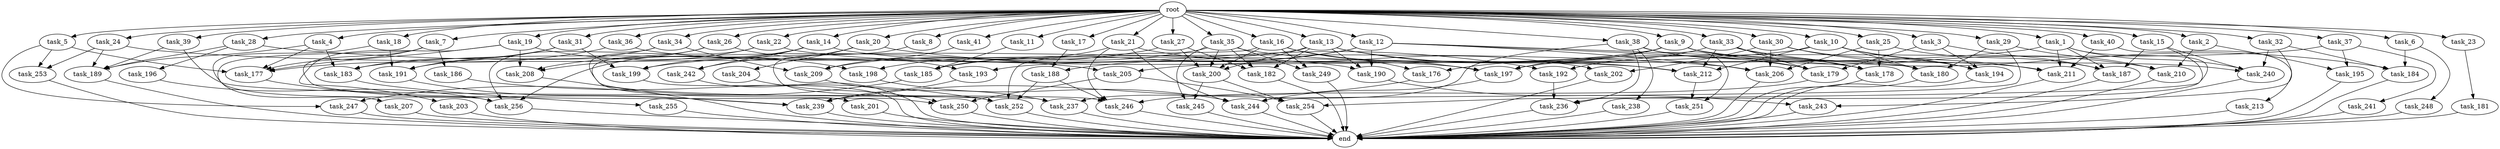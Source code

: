 digraph G {
  task_8 [size="102.400000"];
  task_239 [size="184683593728.000000"];
  task_252 [size="84181359001.600006"];
  task_189 [size="221620312473.600006"];
  task_17 [size="102.400000"];
  task_204 [size="13743895347.200001"];
  task_242 [size="35218731827.200005"];
  task_35 [size="102.400000"];
  task_26 [size="102.400000"];
  task_15 [size="102.400000"];
  task_178 [size="148605868441.600006"];
  task_251 [size="91053306675.200012"];
  task_209 [size="116823110451.200012"];
  task_211 [size="146028888064.000000"];
  task_255 [size="21474836480.000000"];
  task_206 [size="102220221644.800003"];
  task_33 [size="102.400000"];
  task_186 [size="13743895347.200001"];
  task_205 [size="77309411328.000000"];
  task_241 [size="42090679500.800003"];
  task_176 [size="85899345920.000000"];
  task_13 [size="102.400000"];
  task_22 [size="102.400000"];
  task_208 [size="86758339379.200012"];
  task_5 [size="102.400000"];
  task_36 [size="102.400000"];
  task_200 [size="173516678758.400024"];
  task_201 [size="30923764531.200001"];
  task_6 [size="102.400000"];
  task_7 [size="102.400000"];
  task_240 [size="163208757248.000000"];
  task_30 [size="102.400000"];
  task_3 [size="102.400000"];
  task_179 [size="149464861900.800018"];
  task_187 [size="134861973094.400009"];
  task_188 [size="93630287052.800003"];
  task_236 [size="176952652595.200012"];
  task_183 [size="241377162035.200012"];
  task_193 [size="68719476736.000000"];
  task_41 [size="102.400000"];
  task_16 [size="102.400000"];
  task_191 [size="148605868441.600006"];
  task_27 [size="102.400000"];
  task_253 [size="127990025420.800003"];
  task_202 [size="42949672960.000000"];
  root [size="0.000000"];
  task_182 [size="142592914227.200012"];
  task_245 [size="84181359001.600006"];
  task_12 [size="102.400000"];
  task_21 [size="102.400000"];
  task_18 [size="102.400000"];
  task_180 [size="102220221644.800003"];
  task_31 [size="102.400000"];
  task_244 [size="109092169318.400009"];
  task_9 [size="102.400000"];
  task_237 [size="90194313216.000000"];
  task_192 [size="68719476736.000000"];
  task_28 [size="102.400000"];
  task_250 [size="63565515980.800003"];
  task_247 [size="93630287052.800003"];
  task_29 [size="102.400000"];
  task_185 [size="42949672960.000000"];
  task_34 [size="102.400000"];
  task_39 [size="102.400000"];
  task_238 [size="21474836480.000000"];
  task_10 [size="102.400000"];
  task_212 [size="176952652595.200012"];
  task_181 [size="3435973836.800000"];
  task_177 [size="297211736883.200012"];
  task_194 [size="55834574848.000000"];
  task_2 [size="102.400000"];
  end [size="0.000000"];
  task_184 [size="66142496358.400002"];
  task_197 [size="158913789952.000000"];
  task_38 [size="102.400000"];
  task_213 [size="3435973836.800000"];
  task_14 [size="102.400000"];
  task_210 [size="110810156236.800003"];
  task_24 [size="102.400000"];
  task_198 [size="84181359001.600006"];
  task_195 [size="55834574848.000000"];
  task_243 [size="77309411328.000000"];
  task_19 [size="102.400000"];
  task_32 [size="102.400000"];
  task_196 [size="7730941132.800000"];
  task_25 [size="102.400000"];
  task_4 [size="102.400000"];
  task_40 [size="102.400000"];
  task_207 [size="13743895347.200001"];
  task_254 [size="115105123532.800003"];
  task_23 [size="102.400000"];
  task_37 [size="102.400000"];
  task_256 [size="115105123532.800003"];
  task_1 [size="102.400000"];
  task_190 [size="146887881523.200012"];
  task_249 [size="73014444032.000000"];
  task_20 [size="102.400000"];
  task_246 [size="136579960012.800003"];
  task_203 [size="42090679500.800003"];
  task_199 [size="138297946931.200012"];
  task_11 [size="102.400000"];
  task_248 [size="3435973836.800000"];

  task_8 -> task_252 [size="33554432.000000"];
  task_239 -> end [size="1.000000"];
  task_252 -> end [size="1.000000"];
  task_189 -> end [size="1.000000"];
  task_17 -> task_188 [size="838860800.000000"];
  task_204 -> task_250 [size="75497472.000000"];
  task_242 -> end [size="1.000000"];
  task_35 -> task_249 [size="411041792.000000"];
  task_35 -> task_211 [size="411041792.000000"];
  task_35 -> task_200 [size="411041792.000000"];
  task_35 -> task_245 [size="411041792.000000"];
  task_35 -> task_198 [size="411041792.000000"];
  task_35 -> task_182 [size="411041792.000000"];
  task_26 -> task_208 [size="134217728.000000"];
  task_26 -> task_237 [size="134217728.000000"];
  task_26 -> task_193 [size="134217728.000000"];
  task_15 -> task_187 [size="301989888.000000"];
  task_15 -> task_240 [size="301989888.000000"];
  task_15 -> task_254 [size="301989888.000000"];
  task_178 -> end [size="1.000000"];
  task_251 -> end [size="1.000000"];
  task_209 -> task_237 [size="536870912.000000"];
  task_211 -> end [size="1.000000"];
  task_255 -> end [size="1.000000"];
  task_206 -> end [size="1.000000"];
  task_33 -> task_184 [size="536870912.000000"];
  task_33 -> task_192 [size="536870912.000000"];
  task_33 -> task_179 [size="536870912.000000"];
  task_33 -> task_178 [size="536870912.000000"];
  task_33 -> task_212 [size="536870912.000000"];
  task_186 -> task_252 [size="411041792.000000"];
  task_205 -> task_250 [size="411041792.000000"];
  task_205 -> task_254 [size="411041792.000000"];
  task_241 -> end [size="1.000000"];
  task_176 -> task_239 [size="679477248.000000"];
  task_13 -> task_190 [size="679477248.000000"];
  task_13 -> task_212 [size="679477248.000000"];
  task_13 -> task_179 [size="679477248.000000"];
  task_13 -> task_183 [size="679477248.000000"];
  task_13 -> task_200 [size="679477248.000000"];
  task_13 -> task_182 [size="679477248.000000"];
  task_22 -> task_201 [size="301989888.000000"];
  task_22 -> task_197 [size="301989888.000000"];
  task_22 -> task_208 [size="301989888.000000"];
  task_208 -> end [size="1.000000"];
  task_5 -> task_253 [size="838860800.000000"];
  task_5 -> task_177 [size="838860800.000000"];
  task_5 -> task_247 [size="838860800.000000"];
  task_36 -> task_190 [size="679477248.000000"];
  task_36 -> task_177 [size="679477248.000000"];
  task_200 -> task_245 [size="411041792.000000"];
  task_200 -> task_254 [size="411041792.000000"];
  task_201 -> end [size="1.000000"];
  task_6 -> task_184 [size="33554432.000000"];
  task_6 -> task_248 [size="33554432.000000"];
  task_7 -> task_250 [size="134217728.000000"];
  task_7 -> task_207 [size="134217728.000000"];
  task_7 -> task_177 [size="134217728.000000"];
  task_7 -> task_186 [size="134217728.000000"];
  task_240 -> end [size="1.000000"];
  task_30 -> task_194 [size="209715200.000000"];
  task_30 -> task_202 [size="209715200.000000"];
  task_30 -> task_180 [size="209715200.000000"];
  task_30 -> task_206 [size="209715200.000000"];
  task_3 -> task_194 [size="33554432.000000"];
  task_3 -> task_179 [size="33554432.000000"];
  task_3 -> task_187 [size="33554432.000000"];
  task_179 -> task_246 [size="209715200.000000"];
  task_187 -> end [size="1.000000"];
  task_188 -> task_246 [size="75497472.000000"];
  task_188 -> task_252 [size="75497472.000000"];
  task_236 -> end [size="1.000000"];
  task_183 -> task_255 [size="209715200.000000"];
  task_193 -> task_239 [size="33554432.000000"];
  task_41 -> task_209 [size="301989888.000000"];
  task_16 -> task_249 [size="301989888.000000"];
  task_16 -> task_197 [size="301989888.000000"];
  task_16 -> task_176 [size="301989888.000000"];
  task_16 -> task_252 [size="301989888.000000"];
  task_16 -> task_200 [size="301989888.000000"];
  task_191 -> task_239 [size="411041792.000000"];
  task_27 -> task_209 [size="301989888.000000"];
  task_27 -> task_182 [size="301989888.000000"];
  task_27 -> task_200 [size="301989888.000000"];
  task_253 -> end [size="1.000000"];
  task_202 -> end [size="1.000000"];
  root -> task_8 [size="1.000000"];
  root -> task_14 [size="1.000000"];
  root -> task_24 [size="1.000000"];
  root -> task_13 [size="1.000000"];
  root -> task_33 [size="1.000000"];
  root -> task_12 [size="1.000000"];
  root -> task_21 [size="1.000000"];
  root -> task_18 [size="1.000000"];
  root -> task_22 [size="1.000000"];
  root -> task_31 [size="1.000000"];
  root -> task_9 [size="1.000000"];
  root -> task_5 [size="1.000000"];
  root -> task_36 [size="1.000000"];
  root -> task_32 [size="1.000000"];
  root -> task_26 [size="1.000000"];
  root -> task_15 [size="1.000000"];
  root -> task_6 [size="1.000000"];
  root -> task_4 [size="1.000000"];
  root -> task_25 [size="1.000000"];
  root -> task_40 [size="1.000000"];
  root -> task_30 [size="1.000000"];
  root -> task_34 [size="1.000000"];
  root -> task_3 [size="1.000000"];
  root -> task_19 [size="1.000000"];
  root -> task_10 [size="1.000000"];
  root -> task_23 [size="1.000000"];
  root -> task_37 [size="1.000000"];
  root -> task_39 [size="1.000000"];
  root -> task_1 [size="1.000000"];
  root -> task_11 [size="1.000000"];
  root -> task_17 [size="1.000000"];
  root -> task_2 [size="1.000000"];
  root -> task_41 [size="1.000000"];
  root -> task_29 [size="1.000000"];
  root -> task_20 [size="1.000000"];
  root -> task_35 [size="1.000000"];
  root -> task_7 [size="1.000000"];
  root -> task_27 [size="1.000000"];
  root -> task_38 [size="1.000000"];
  root -> task_28 [size="1.000000"];
  root -> task_16 [size="1.000000"];
  task_182 -> end [size="1.000000"];
  task_245 -> end [size="1.000000"];
  task_12 -> task_185 [size="75497472.000000"];
  task_12 -> task_190 [size="75497472.000000"];
  task_12 -> task_188 [size="75497472.000000"];
  task_12 -> task_180 [size="75497472.000000"];
  task_12 -> task_178 [size="75497472.000000"];
  task_12 -> task_206 [size="75497472.000000"];
  task_21 -> task_185 [size="209715200.000000"];
  task_21 -> task_202 [size="209715200.000000"];
  task_21 -> task_246 [size="209715200.000000"];
  task_21 -> task_244 [size="209715200.000000"];
  task_18 -> task_191 [size="75497472.000000"];
  task_18 -> task_256 [size="75497472.000000"];
  task_180 -> end [size="1.000000"];
  task_31 -> task_191 [size="838860800.000000"];
  task_31 -> task_199 [size="838860800.000000"];
  task_31 -> task_183 [size="838860800.000000"];
  task_244 -> end [size="1.000000"];
  task_9 -> task_176 [size="536870912.000000"];
  task_9 -> task_210 [size="536870912.000000"];
  task_9 -> task_197 [size="536870912.000000"];
  task_9 -> task_178 [size="536870912.000000"];
  task_9 -> task_240 [size="536870912.000000"];
  task_9 -> task_193 [size="536870912.000000"];
  task_237 -> end [size="1.000000"];
  task_192 -> task_236 [size="838860800.000000"];
  task_28 -> task_189 [size="75497472.000000"];
  task_28 -> task_196 [size="75497472.000000"];
  task_28 -> task_205 [size="75497472.000000"];
  task_250 -> end [size="1.000000"];
  task_247 -> end [size="1.000000"];
  task_29 -> task_180 [size="411041792.000000"];
  task_29 -> task_210 [size="411041792.000000"];
  task_29 -> task_244 [size="411041792.000000"];
  task_185 -> task_247 [size="75497472.000000"];
  task_34 -> task_191 [size="536870912.000000"];
  task_34 -> task_209 [size="536870912.000000"];
  task_34 -> task_256 [size="536870912.000000"];
  task_39 -> task_189 [size="838860800.000000"];
  task_39 -> task_246 [size="838860800.000000"];
  task_238 -> end [size="1.000000"];
  task_10 -> task_194 [size="301989888.000000"];
  task_10 -> task_180 [size="301989888.000000"];
  task_10 -> task_199 [size="301989888.000000"];
  task_10 -> task_211 [size="301989888.000000"];
  task_10 -> task_212 [size="301989888.000000"];
  task_212 -> task_251 [size="679477248.000000"];
  task_181 -> end [size="1.000000"];
  task_177 -> task_239 [size="679477248.000000"];
  task_194 -> end [size="1.000000"];
  task_2 -> task_195 [size="134217728.000000"];
  task_2 -> task_210 [size="134217728.000000"];
  task_184 -> end [size="1.000000"];
  task_197 -> task_244 [size="33554432.000000"];
  task_38 -> task_251 [size="209715200.000000"];
  task_38 -> task_236 [size="209715200.000000"];
  task_38 -> task_179 [size="209715200.000000"];
  task_38 -> task_237 [size="209715200.000000"];
  task_38 -> task_238 [size="209715200.000000"];
  task_213 -> end [size="1.000000"];
  task_14 -> task_242 [size="209715200.000000"];
  task_14 -> task_199 [size="209715200.000000"];
  task_14 -> task_256 [size="209715200.000000"];
  task_14 -> task_212 [size="209715200.000000"];
  task_210 -> end [size="1.000000"];
  task_24 -> task_189 [size="411041792.000000"];
  task_24 -> task_253 [size="411041792.000000"];
  task_24 -> task_206 [size="411041792.000000"];
  task_198 -> task_244 [size="411041792.000000"];
  task_195 -> end [size="1.000000"];
  task_243 -> end [size="1.000000"];
  task_19 -> task_208 [size="411041792.000000"];
  task_19 -> task_198 [size="411041792.000000"];
  task_19 -> task_177 [size="411041792.000000"];
  task_19 -> task_203 [size="411041792.000000"];
  task_32 -> task_184 [size="75497472.000000"];
  task_32 -> task_240 [size="75497472.000000"];
  task_32 -> task_243 [size="75497472.000000"];
  task_196 -> task_256 [size="301989888.000000"];
  task_25 -> task_178 [size="301989888.000000"];
  task_25 -> task_187 [size="301989888.000000"];
  task_25 -> task_206 [size="301989888.000000"];
  task_4 -> task_189 [size="838860800.000000"];
  task_4 -> task_177 [size="838860800.000000"];
  task_4 -> task_183 [size="838860800.000000"];
  task_40 -> task_211 [size="33554432.000000"];
  task_40 -> task_213 [size="33554432.000000"];
  task_207 -> end [size="1.000000"];
  task_254 -> end [size="1.000000"];
  task_23 -> task_181 [size="33554432.000000"];
  task_37 -> task_241 [size="411041792.000000"];
  task_37 -> task_197 [size="411041792.000000"];
  task_37 -> task_195 [size="411041792.000000"];
  task_256 -> end [size="1.000000"];
  task_1 -> task_205 [size="679477248.000000"];
  task_1 -> task_236 [size="679477248.000000"];
  task_1 -> task_187 [size="679477248.000000"];
  task_1 -> task_211 [size="679477248.000000"];
  task_1 -> task_240 [size="679477248.000000"];
  task_190 -> task_243 [size="679477248.000000"];
  task_249 -> end [size="1.000000"];
  task_20 -> task_242 [size="134217728.000000"];
  task_20 -> task_204 [size="134217728.000000"];
  task_20 -> task_192 [size="134217728.000000"];
  task_246 -> end [size="1.000000"];
  task_203 -> end [size="1.000000"];
  task_199 -> end [size="1.000000"];
  task_11 -> task_185 [size="134217728.000000"];
  task_248 -> end [size="1.000000"];
}
